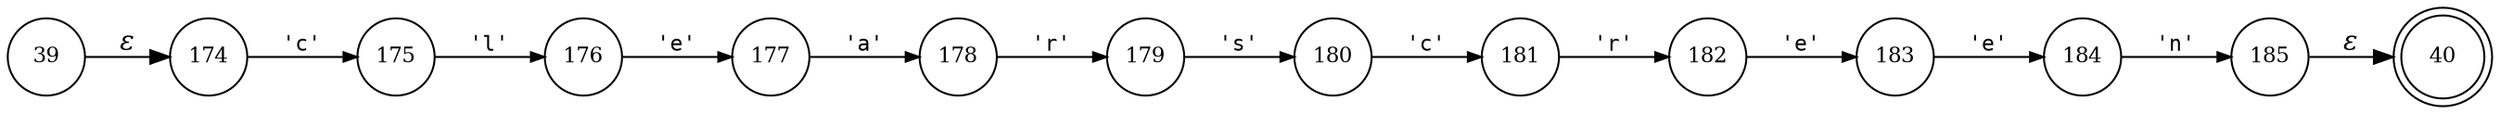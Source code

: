 digraph ATN {
rankdir=LR;
s40[fontsize=11, label="40", shape=doublecircle, fixedsize=true, width=.6];
s39[fontsize=11,label="39", shape=circle, fixedsize=true, width=.55, peripheries=1];
s174[fontsize=11,label="174", shape=circle, fixedsize=true, width=.55, peripheries=1];
s175[fontsize=11,label="175", shape=circle, fixedsize=true, width=.55, peripheries=1];
s176[fontsize=11,label="176", shape=circle, fixedsize=true, width=.55, peripheries=1];
s177[fontsize=11,label="177", shape=circle, fixedsize=true, width=.55, peripheries=1];
s178[fontsize=11,label="178", shape=circle, fixedsize=true, width=.55, peripheries=1];
s179[fontsize=11,label="179", shape=circle, fixedsize=true, width=.55, peripheries=1];
s180[fontsize=11,label="180", shape=circle, fixedsize=true, width=.55, peripheries=1];
s181[fontsize=11,label="181", shape=circle, fixedsize=true, width=.55, peripheries=1];
s182[fontsize=11,label="182", shape=circle, fixedsize=true, width=.55, peripheries=1];
s183[fontsize=11,label="183", shape=circle, fixedsize=true, width=.55, peripheries=1];
s184[fontsize=11,label="184", shape=circle, fixedsize=true, width=.55, peripheries=1];
s185[fontsize=11,label="185", shape=circle, fixedsize=true, width=.55, peripheries=1];
s39 -> s174 [fontname="Times-Italic", label="&epsilon;"];
s174 -> s175 [fontsize=11, fontname="Courier", arrowsize=.7, label = "'c'", arrowhead = normal];
s175 -> s176 [fontsize=11, fontname="Courier", arrowsize=.7, label = "'l'", arrowhead = normal];
s176 -> s177 [fontsize=11, fontname="Courier", arrowsize=.7, label = "'e'", arrowhead = normal];
s177 -> s178 [fontsize=11, fontname="Courier", arrowsize=.7, label = "'a'", arrowhead = normal];
s178 -> s179 [fontsize=11, fontname="Courier", arrowsize=.7, label = "'r'", arrowhead = normal];
s179 -> s180 [fontsize=11, fontname="Courier", arrowsize=.7, label = "'s'", arrowhead = normal];
s180 -> s181 [fontsize=11, fontname="Courier", arrowsize=.7, label = "'c'", arrowhead = normal];
s181 -> s182 [fontsize=11, fontname="Courier", arrowsize=.7, label = "'r'", arrowhead = normal];
s182 -> s183 [fontsize=11, fontname="Courier", arrowsize=.7, label = "'e'", arrowhead = normal];
s183 -> s184 [fontsize=11, fontname="Courier", arrowsize=.7, label = "'e'", arrowhead = normal];
s184 -> s185 [fontsize=11, fontname="Courier", arrowsize=.7, label = "'n'", arrowhead = normal];
s185 -> s40 [fontname="Times-Italic", label="&epsilon;"];
}